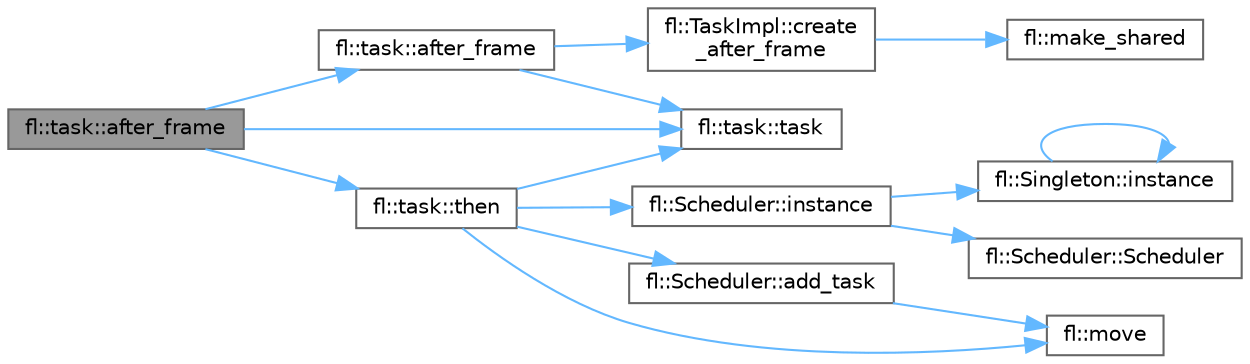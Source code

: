digraph "fl::task::after_frame"
{
 // INTERACTIVE_SVG=YES
 // LATEX_PDF_SIZE
  bgcolor="transparent";
  edge [fontname=Helvetica,fontsize=10,labelfontname=Helvetica,labelfontsize=10];
  node [fontname=Helvetica,fontsize=10,shape=box,height=0.2,width=0.4];
  rankdir="LR";
  Node1 [id="Node000001",label="fl::task::after_frame",height=0.2,width=0.4,color="gray40", fillcolor="grey60", style="filled", fontcolor="black",tooltip=" "];
  Node1 -> Node2 [id="edge1_Node000001_Node000002",color="steelblue1",style="solid",tooltip=" "];
  Node2 [id="Node000002",label="fl::task::task",height=0.2,width=0.4,color="grey40", fillcolor="white", style="filled",URL="$d7/d86/classfl_1_1task_a8de9b093a6fa45d81791aae251856156.html#a8de9b093a6fa45d81791aae251856156",tooltip=" "];
  Node1 -> Node3 [id="edge2_Node000001_Node000003",color="steelblue1",style="solid",tooltip=" "];
  Node3 [id="Node000003",label="fl::task::after_frame",height=0.2,width=0.4,color="grey40", fillcolor="white", style="filled",URL="$d7/d86/classfl_1_1task_a13dc32e0e211ea075e633346eeedb4af.html#a13dc32e0e211ea075e633346eeedb4af",tooltip=" "];
  Node3 -> Node2 [id="edge3_Node000003_Node000002",color="steelblue1",style="solid",tooltip=" "];
  Node3 -> Node4 [id="edge4_Node000003_Node000004",color="steelblue1",style="solid",tooltip=" "];
  Node4 [id="Node000004",label="fl::TaskImpl::create\l_after_frame",height=0.2,width=0.4,color="grey40", fillcolor="white", style="filled",URL="$d5/d24/classfl_1_1_task_impl_aa49684e279d7ffc4cc52bd17f48976b2.html#aa49684e279d7ffc4cc52bd17f48976b2",tooltip=" "];
  Node4 -> Node5 [id="edge5_Node000004_Node000005",color="steelblue1",style="solid",tooltip=" "];
  Node5 [id="Node000005",label="fl::make_shared",height=0.2,width=0.4,color="grey40", fillcolor="white", style="filled",URL="$d4/d36/namespacefl_a87ae8a24cc8b709a64f39370e71846af.html#a87ae8a24cc8b709a64f39370e71846af",tooltip=" "];
  Node1 -> Node6 [id="edge6_Node000001_Node000006",color="steelblue1",style="solid",tooltip=" "];
  Node6 [id="Node000006",label="fl::task::then",height=0.2,width=0.4,color="grey40", fillcolor="white", style="filled",URL="$d7/d86/classfl_1_1task_a8edbe77a03a7c4b29115db65778bee74.html#a8edbe77a03a7c4b29115db65778bee74",tooltip=" "];
  Node6 -> Node2 [id="edge7_Node000006_Node000002",color="steelblue1",style="solid",tooltip=" "];
  Node6 -> Node7 [id="edge8_Node000006_Node000007",color="steelblue1",style="solid",tooltip=" "];
  Node7 [id="Node000007",label="fl::Scheduler::add_task",height=0.2,width=0.4,color="grey40", fillcolor="white", style="filled",URL="$d0/d38/classfl_1_1_scheduler_a95a2d210d07cdd498e2538a0a36839bb.html#a95a2d210d07cdd498e2538a0a36839bb",tooltip=" "];
  Node7 -> Node8 [id="edge9_Node000007_Node000008",color="steelblue1",style="solid",tooltip=" "];
  Node8 [id="Node000008",label="fl::move",height=0.2,width=0.4,color="grey40", fillcolor="white", style="filled",URL="$d4/d36/namespacefl_a0445ddcae69ac4e524ec18098eb84dbf.html#a0445ddcae69ac4e524ec18098eb84dbf",tooltip=" "];
  Node6 -> Node9 [id="edge10_Node000006_Node000009",color="steelblue1",style="solid",tooltip=" "];
  Node9 [id="Node000009",label="fl::Scheduler::instance",height=0.2,width=0.4,color="grey40", fillcolor="white", style="filled",URL="$d0/d38/classfl_1_1_scheduler_a577f4a5d9194b1cd35a1619922be54a9.html#a577f4a5d9194b1cd35a1619922be54a9",tooltip=" "];
  Node9 -> Node10 [id="edge11_Node000009_Node000010",color="steelblue1",style="solid",tooltip=" "];
  Node10 [id="Node000010",label="fl::Scheduler::Scheduler",height=0.2,width=0.4,color="grey40", fillcolor="white", style="filled",URL="$d0/d38/classfl_1_1_scheduler_a61065175c8f5196ba6a3b6b17550a957.html#a61065175c8f5196ba6a3b6b17550a957",tooltip=" "];
  Node9 -> Node11 [id="edge12_Node000009_Node000011",color="steelblue1",style="solid",tooltip=" "];
  Node11 [id="Node000011",label="fl::Singleton::instance",height=0.2,width=0.4,color="grey40", fillcolor="white", style="filled",URL="$d9/d5b/classfl_1_1_singleton_a7e65fe8dee6b2a23a8b6138fa2c274cb.html#a7e65fe8dee6b2a23a8b6138fa2c274cb",tooltip=" "];
  Node11 -> Node11 [id="edge13_Node000011_Node000011",color="steelblue1",style="solid",tooltip=" "];
  Node6 -> Node8 [id="edge14_Node000006_Node000008",color="steelblue1",style="solid",tooltip=" "];
}
